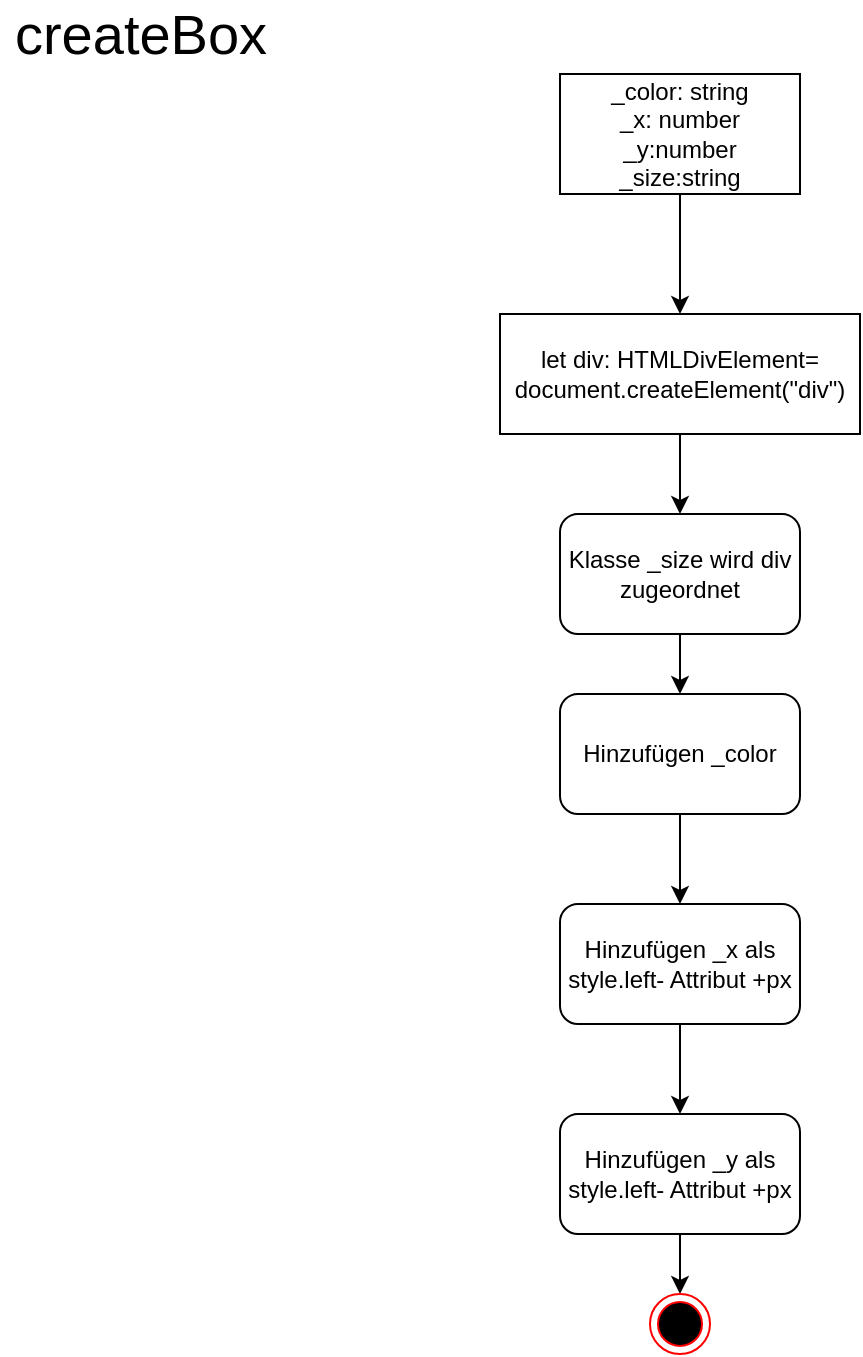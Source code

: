 <mxfile version="14.5.1" type="device"><diagram id="9_v5fI9RUalGYwOPnIhq" name="Seite-1"><mxGraphModel dx="1086" dy="846" grid="1" gridSize="10" guides="1" tooltips="1" connect="1" arrows="1" fold="1" page="1" pageScale="1" pageWidth="827" pageHeight="1169" math="0" shadow="0"><root><mxCell id="0"/><mxCell id="1" parent="0"/><mxCell id="PByxDUess7FbAFrrRNNF-1" value="&lt;font style=&quot;font-size: 28px&quot;&gt;createBox&lt;/font&gt;" style="text;html=1;align=center;verticalAlign=middle;resizable=0;points=[];autosize=1;" vertex="1" parent="1"><mxGeometry x="50" y="80" width="140" height="20" as="geometry"/></mxCell><mxCell id="PByxDUess7FbAFrrRNNF-5" style="edgeStyle=orthogonalEdgeStyle;rounded=0;orthogonalLoop=1;jettySize=auto;html=1;exitX=0.5;exitY=1;exitDx=0;exitDy=0;entryX=0.5;entryY=0;entryDx=0;entryDy=0;" edge="1" parent="1" source="PByxDUess7FbAFrrRNNF-2" target="PByxDUess7FbAFrrRNNF-3"><mxGeometry relative="1" as="geometry"/></mxCell><mxCell id="PByxDUess7FbAFrrRNNF-2" value="_color: string&lt;br&gt;_x: number&lt;br&gt;_y:number&lt;br&gt;_size:string" style="rounded=0;whiteSpace=wrap;html=1;" vertex="1" parent="1"><mxGeometry x="330" y="110" width="120" height="60" as="geometry"/></mxCell><mxCell id="PByxDUess7FbAFrrRNNF-6" style="edgeStyle=orthogonalEdgeStyle;rounded=0;orthogonalLoop=1;jettySize=auto;html=1;exitX=0.5;exitY=1;exitDx=0;exitDy=0;entryX=0.5;entryY=0;entryDx=0;entryDy=0;" edge="1" parent="1" source="PByxDUess7FbAFrrRNNF-3" target="PByxDUess7FbAFrrRNNF-4"><mxGeometry relative="1" as="geometry"/></mxCell><mxCell id="PByxDUess7FbAFrrRNNF-3" value="let div: HTMLDivElement=&lt;br&gt;document.createElement(&quot;div&quot;)" style="rounded=0;whiteSpace=wrap;html=1;" vertex="1" parent="1"><mxGeometry x="300" y="230" width="180" height="60" as="geometry"/></mxCell><mxCell id="PByxDUess7FbAFrrRNNF-10" style="edgeStyle=orthogonalEdgeStyle;rounded=0;orthogonalLoop=1;jettySize=auto;html=1;exitX=0.5;exitY=1;exitDx=0;exitDy=0;entryX=0.5;entryY=0;entryDx=0;entryDy=0;" edge="1" parent="1" source="PByxDUess7FbAFrrRNNF-4" target="PByxDUess7FbAFrrRNNF-7"><mxGeometry relative="1" as="geometry"/></mxCell><mxCell id="PByxDUess7FbAFrrRNNF-4" value="Klasse _size wird div zugeordnet" style="rounded=1;whiteSpace=wrap;html=1;" vertex="1" parent="1"><mxGeometry x="330" y="330" width="120" height="60" as="geometry"/></mxCell><mxCell id="PByxDUess7FbAFrrRNNF-11" style="edgeStyle=orthogonalEdgeStyle;rounded=0;orthogonalLoop=1;jettySize=auto;html=1;exitX=0.5;exitY=1;exitDx=0;exitDy=0;entryX=0.5;entryY=0;entryDx=0;entryDy=0;" edge="1" parent="1" source="PByxDUess7FbAFrrRNNF-7" target="PByxDUess7FbAFrrRNNF-8"><mxGeometry relative="1" as="geometry"/></mxCell><mxCell id="PByxDUess7FbAFrrRNNF-7" value="Hinzufügen _color" style="rounded=1;whiteSpace=wrap;html=1;" vertex="1" parent="1"><mxGeometry x="330" y="420" width="120" height="60" as="geometry"/></mxCell><mxCell id="PByxDUess7FbAFrrRNNF-12" style="edgeStyle=orthogonalEdgeStyle;rounded=0;orthogonalLoop=1;jettySize=auto;html=1;exitX=0.5;exitY=1;exitDx=0;exitDy=0;" edge="1" parent="1" source="PByxDUess7FbAFrrRNNF-8" target="PByxDUess7FbAFrrRNNF-9"><mxGeometry relative="1" as="geometry"/></mxCell><mxCell id="PByxDUess7FbAFrrRNNF-8" value="Hinzufügen _x als style.left- Attribut +px" style="rounded=1;whiteSpace=wrap;html=1;" vertex="1" parent="1"><mxGeometry x="330" y="525" width="120" height="60" as="geometry"/></mxCell><mxCell id="PByxDUess7FbAFrrRNNF-14" style="edgeStyle=orthogonalEdgeStyle;rounded=0;orthogonalLoop=1;jettySize=auto;html=1;exitX=0.5;exitY=1;exitDx=0;exitDy=0;entryX=0.5;entryY=0;entryDx=0;entryDy=0;" edge="1" parent="1" source="PByxDUess7FbAFrrRNNF-9" target="PByxDUess7FbAFrrRNNF-13"><mxGeometry relative="1" as="geometry"/></mxCell><mxCell id="PByxDUess7FbAFrrRNNF-9" value="Hinzufügen _y als style.left- Attribut +px" style="rounded=1;whiteSpace=wrap;html=1;" vertex="1" parent="1"><mxGeometry x="330" y="630" width="120" height="60" as="geometry"/></mxCell><mxCell id="PByxDUess7FbAFrrRNNF-13" value="" style="ellipse;html=1;shape=endState;fillColor=#000000;strokeColor=#ff0000;" vertex="1" parent="1"><mxGeometry x="375" y="720" width="30" height="30" as="geometry"/></mxCell></root></mxGraphModel></diagram></mxfile>